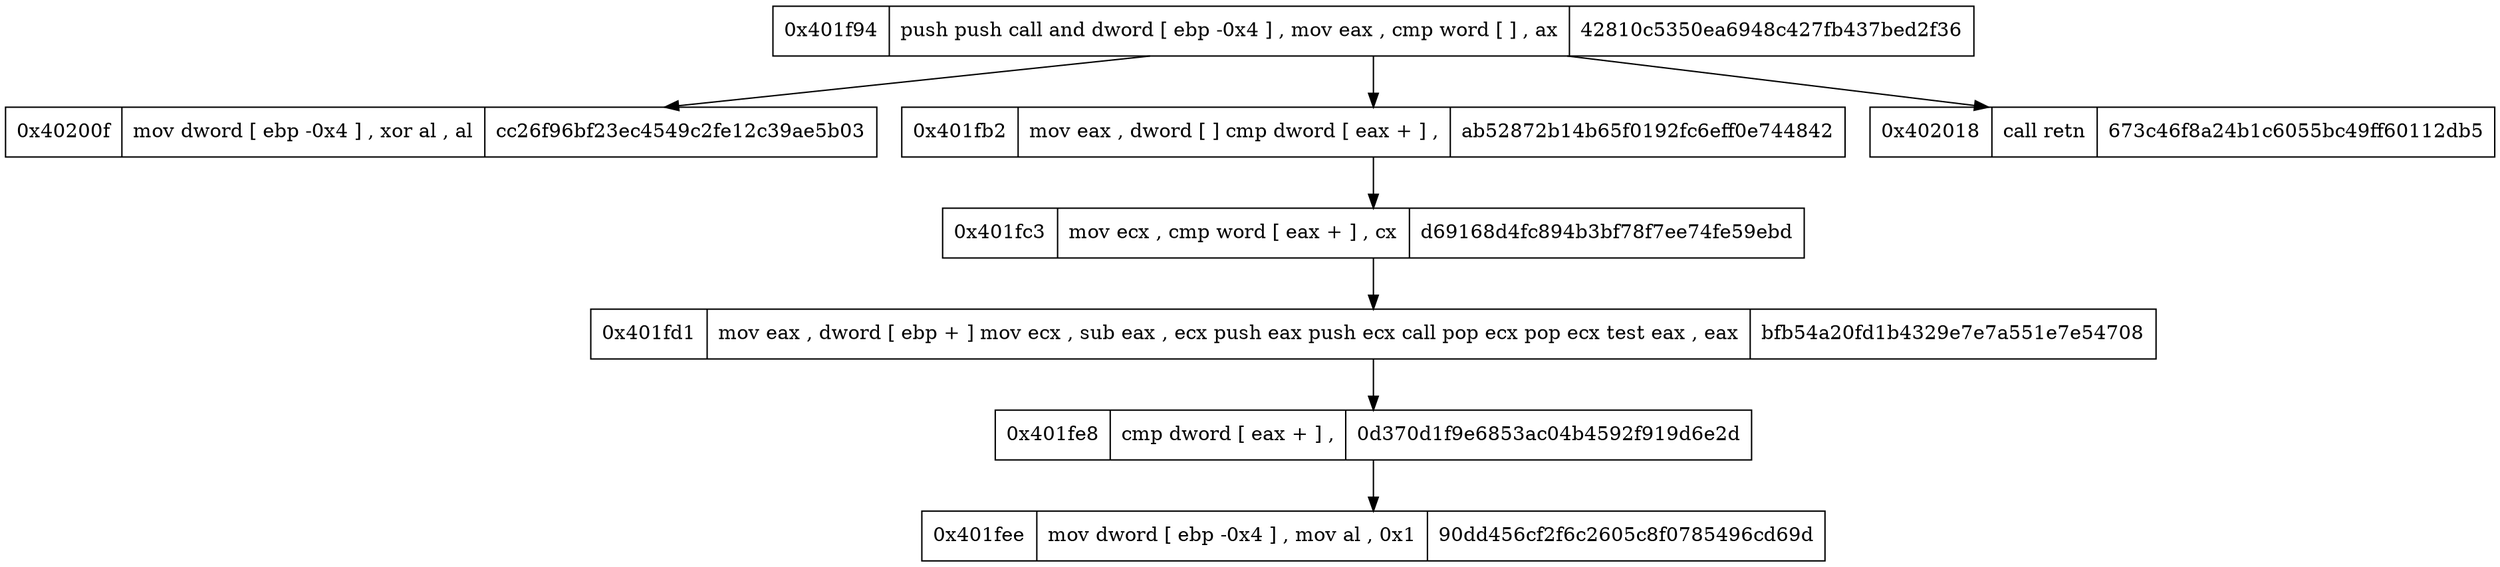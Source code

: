 digraph{
node [shape=record];
"0x401f94"[label="0x401f94|  push
 push
 call
 and dword  [ ebp -0x4 ] , 
 mov eax , 
 cmp word  [ ] ,  ax
| 42810c5350ea6948c427fb437bed2f36"] "0x401f94" -> "0x40200f""0x401f94" -> "0x401fb2""0x401f94" -> "0x402018""0x40200f"[label="0x40200f|  mov dword  [ ebp -0x4 ] , 
 xor al ,  al
| cc26f96bf23ec4549c2fe12c39ae5b03"] "0x401fb2"[label="0x401fb2|  mov eax ,  dword  [ ]
 cmp dword  [ eax + ] , 
| ab52872b14b65f0192fc6eff0e744842"] "0x401fb2" -> "0x401fc3""0x401fc3"[label="0x401fc3|  mov ecx , 
 cmp word  [ eax + ] ,  cx
| d69168d4fc894b3bf78f7ee74fe59ebd"] "0x401fc3" -> "0x401fd1""0x401fd1"[label="0x401fd1|  mov eax ,  dword  [ ebp + ]
 mov ecx , 
 sub eax ,  ecx
 push eax
 push ecx
 call
 pop ecx
 pop ecx
 test eax ,  eax
| bfb54a20fd1b4329e7e7a551e7e54708"] "0x401fd1" -> "0x401fe8""0x401fe8"[label="0x401fe8|  cmp dword  [ eax + ] , 
| 0d370d1f9e6853ac04b4592f919d6e2d"] "0x401fe8" -> "0x401fee""0x401fee"[label="0x401fee|  mov dword  [ ebp -0x4 ] , 
 mov al ,  0x1
| 90dd456cf2f6c2605c8f0785496cd69d"] "0x402018"[label="0x402018|  call
 retn
| 673c46f8a24b1c6055bc49ff60112db5"] }